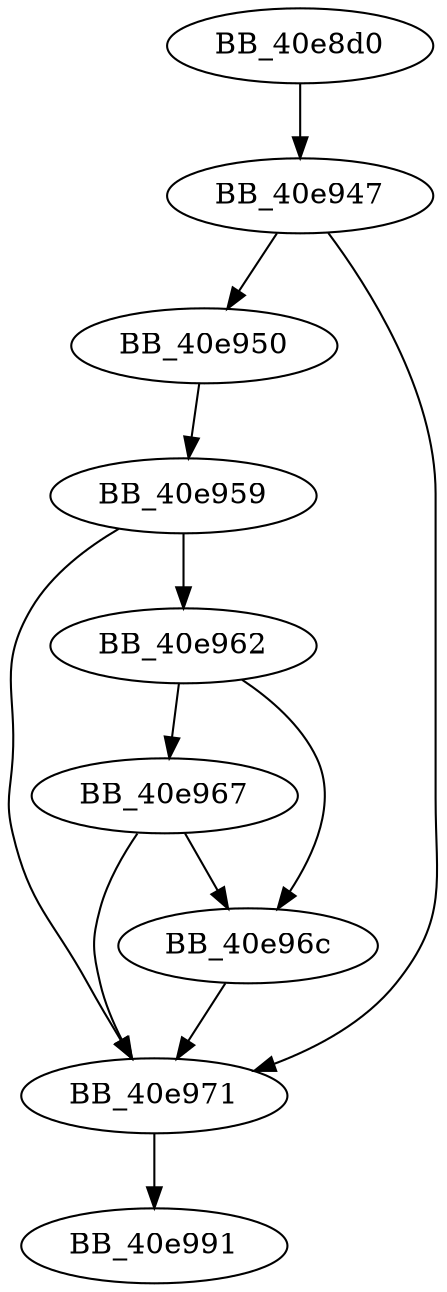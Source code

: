 DiGraph sub_40E8D0{
BB_40e8d0->BB_40e947
BB_40e947->BB_40e950
BB_40e947->BB_40e971
BB_40e950->BB_40e959
BB_40e959->BB_40e962
BB_40e959->BB_40e971
BB_40e962->BB_40e967
BB_40e962->BB_40e96c
BB_40e967->BB_40e96c
BB_40e967->BB_40e971
BB_40e96c->BB_40e971
BB_40e971->BB_40e991
}
